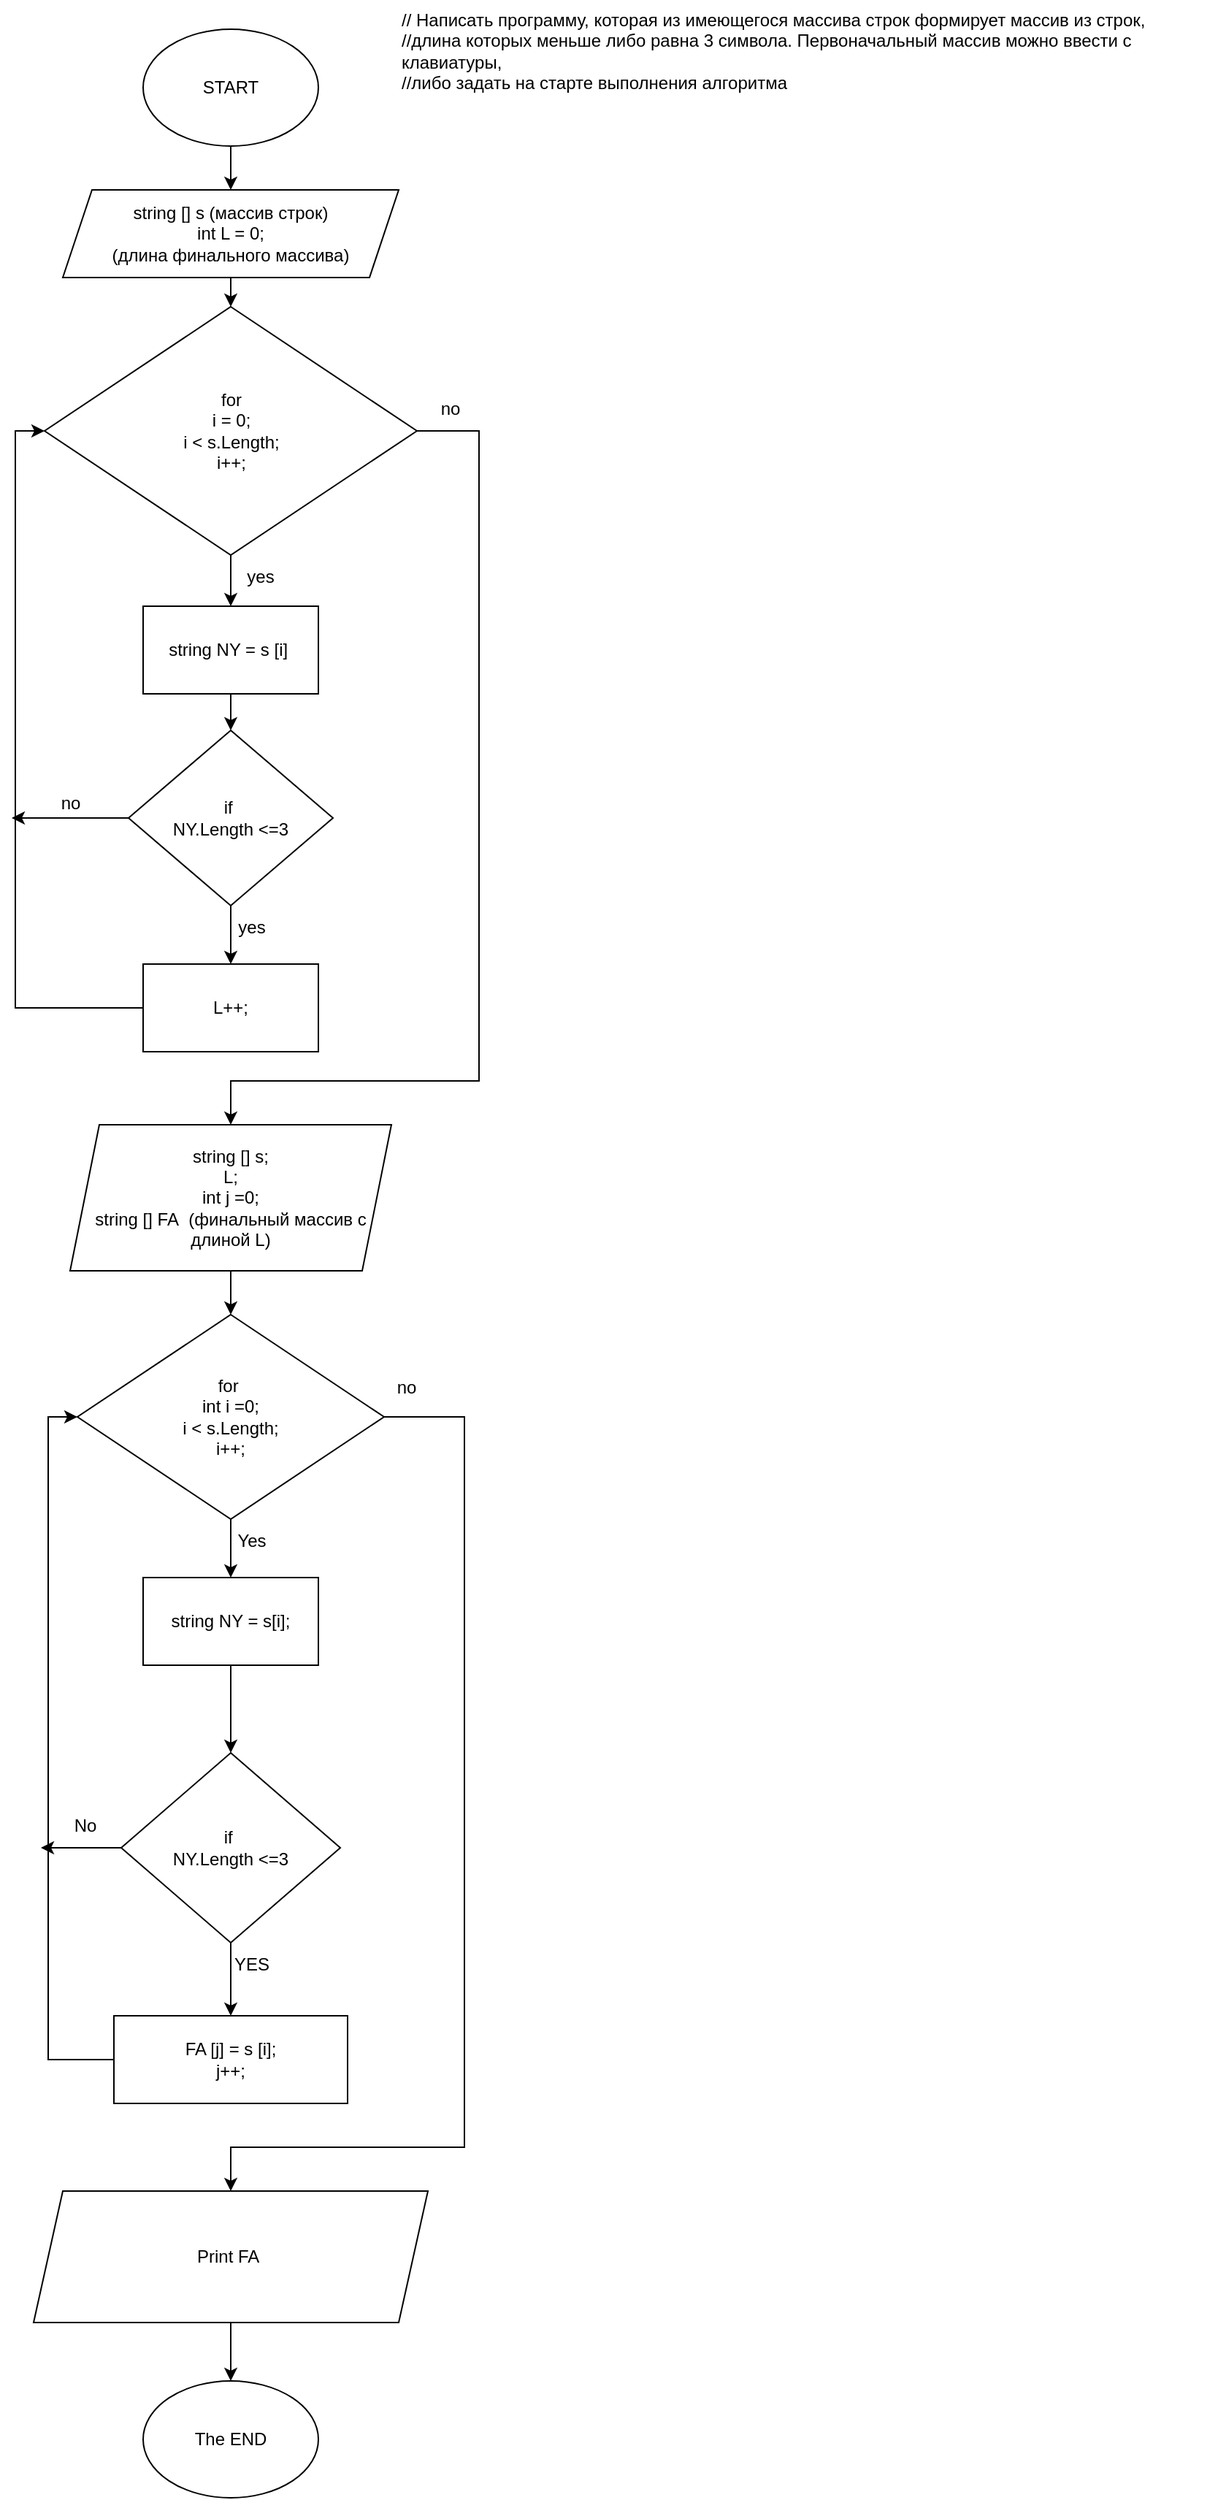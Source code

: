 <mxfile version="20.6.2" type="device"><diagram id="OXz3PmfY3ARJuCEar8pz" name="Страница 1"><mxGraphModel dx="1278" dy="715" grid="1" gridSize="10" guides="1" tooltips="1" connect="1" arrows="1" fold="1" page="1" pageScale="1" pageWidth="827" pageHeight="1169" math="0" shadow="0"><root><mxCell id="0"/><mxCell id="1" parent="0"/><mxCell id="_QelYt7cBuQ7Fxdu6fOG-18" style="edgeStyle=orthogonalEdgeStyle;rounded=0;orthogonalLoop=1;jettySize=auto;html=1;exitX=0.5;exitY=1;exitDx=0;exitDy=0;entryX=0.5;entryY=0;entryDx=0;entryDy=0;" edge="1" parent="1" source="_QelYt7cBuQ7Fxdu6fOG-1" target="_QelYt7cBuQ7Fxdu6fOG-2"><mxGeometry relative="1" as="geometry"/></mxCell><mxCell id="_QelYt7cBuQ7Fxdu6fOG-1" value="START" style="ellipse;whiteSpace=wrap;html=1;" vertex="1" parent="1"><mxGeometry x="320" y="20" width="120" height="80" as="geometry"/></mxCell><mxCell id="_QelYt7cBuQ7Fxdu6fOG-17" style="edgeStyle=orthogonalEdgeStyle;rounded=0;orthogonalLoop=1;jettySize=auto;html=1;exitX=0.5;exitY=1;exitDx=0;exitDy=0;entryX=0.5;entryY=0;entryDx=0;entryDy=0;" edge="1" parent="1" source="_QelYt7cBuQ7Fxdu6fOG-2" target="_QelYt7cBuQ7Fxdu6fOG-4"><mxGeometry relative="1" as="geometry"/></mxCell><mxCell id="_QelYt7cBuQ7Fxdu6fOG-2" value="string [] s (массив строк)&lt;br&gt;int L = 0;&lt;br&gt;(длина финального массива)&lt;br&gt;" style="shape=parallelogram;perimeter=parallelogramPerimeter;whiteSpace=wrap;html=1;fixedSize=1;" vertex="1" parent="1"><mxGeometry x="265" y="130" width="230" height="60" as="geometry"/></mxCell><mxCell id="_QelYt7cBuQ7Fxdu6fOG-3" value="// Написать программу, которая из имеющегося массива строк формирует массив из строк, &#13;&#10;//длина которых меньше либо равна 3 символа. Первоначальный массив можно ввести с клавиатуры, &#13;&#10;//либо задать на старте выполнения алгоритма" style="text;whiteSpace=wrap;html=1;" vertex="1" parent="1"><mxGeometry x="495" width="560" height="80" as="geometry"/></mxCell><mxCell id="_QelYt7cBuQ7Fxdu6fOG-9" style="edgeStyle=orthogonalEdgeStyle;rounded=0;orthogonalLoop=1;jettySize=auto;html=1;exitX=0.5;exitY=1;exitDx=0;exitDy=0;entryX=0.5;entryY=0;entryDx=0;entryDy=0;" edge="1" parent="1" source="_QelYt7cBuQ7Fxdu6fOG-4" target="_QelYt7cBuQ7Fxdu6fOG-6"><mxGeometry relative="1" as="geometry"/></mxCell><mxCell id="_QelYt7cBuQ7Fxdu6fOG-33" style="edgeStyle=orthogonalEdgeStyle;rounded=0;orthogonalLoop=1;jettySize=auto;html=1;exitX=1;exitY=0.5;exitDx=0;exitDy=0;entryX=0.5;entryY=0;entryDx=0;entryDy=0;" edge="1" parent="1" source="_QelYt7cBuQ7Fxdu6fOG-4" target="_QelYt7cBuQ7Fxdu6fOG-20"><mxGeometry relative="1" as="geometry"><mxPoint x="470" y="600" as="targetPoint"/><Array as="points"><mxPoint x="550" y="295"/><mxPoint x="550" y="740"/><mxPoint x="380" y="740"/></Array></mxGeometry></mxCell><mxCell id="_QelYt7cBuQ7Fxdu6fOG-4" value="for&lt;br&gt;i = 0;&lt;br&gt;i &amp;lt; s.Length;&lt;br&gt;i++;" style="rhombus;whiteSpace=wrap;html=1;" vertex="1" parent="1"><mxGeometry x="252.5" y="210" width="255" height="170" as="geometry"/></mxCell><mxCell id="_QelYt7cBuQ7Fxdu6fOG-11" style="edgeStyle=orthogonalEdgeStyle;rounded=0;orthogonalLoop=1;jettySize=auto;html=1;exitX=0.5;exitY=1;exitDx=0;exitDy=0;entryX=0.5;entryY=0;entryDx=0;entryDy=0;" edge="1" parent="1" source="_QelYt7cBuQ7Fxdu6fOG-5" target="_QelYt7cBuQ7Fxdu6fOG-7"><mxGeometry relative="1" as="geometry"/></mxCell><mxCell id="_QelYt7cBuQ7Fxdu6fOG-13" style="edgeStyle=orthogonalEdgeStyle;rounded=0;orthogonalLoop=1;jettySize=auto;html=1;exitX=0;exitY=0.5;exitDx=0;exitDy=0;" edge="1" parent="1" source="_QelYt7cBuQ7Fxdu6fOG-5"><mxGeometry relative="1" as="geometry"><mxPoint x="230" y="560" as="targetPoint"/></mxGeometry></mxCell><mxCell id="_QelYt7cBuQ7Fxdu6fOG-5" value="if&amp;nbsp;&lt;br&gt;NY.Length &amp;lt;=3" style="rhombus;whiteSpace=wrap;html=1;" vertex="1" parent="1"><mxGeometry x="310" y="500" width="140" height="120" as="geometry"/></mxCell><mxCell id="_QelYt7cBuQ7Fxdu6fOG-10" style="edgeStyle=orthogonalEdgeStyle;rounded=0;orthogonalLoop=1;jettySize=auto;html=1;exitX=0.5;exitY=1;exitDx=0;exitDy=0;entryX=0.5;entryY=0;entryDx=0;entryDy=0;" edge="1" parent="1" source="_QelYt7cBuQ7Fxdu6fOG-6" target="_QelYt7cBuQ7Fxdu6fOG-5"><mxGeometry relative="1" as="geometry"/></mxCell><mxCell id="_QelYt7cBuQ7Fxdu6fOG-6" value="string NY = s [i]&amp;nbsp;" style="rounded=0;whiteSpace=wrap;html=1;" vertex="1" parent="1"><mxGeometry x="320" y="415" width="120" height="60" as="geometry"/></mxCell><mxCell id="_QelYt7cBuQ7Fxdu6fOG-8" style="edgeStyle=orthogonalEdgeStyle;rounded=0;orthogonalLoop=1;jettySize=auto;html=1;exitX=0;exitY=0.5;exitDx=0;exitDy=0;entryX=0;entryY=0.5;entryDx=0;entryDy=0;" edge="1" parent="1" source="_QelYt7cBuQ7Fxdu6fOG-7" target="_QelYt7cBuQ7Fxdu6fOG-4"><mxGeometry relative="1" as="geometry"/></mxCell><mxCell id="_QelYt7cBuQ7Fxdu6fOG-7" value="L++;" style="rounded=0;whiteSpace=wrap;html=1;" vertex="1" parent="1"><mxGeometry x="320" y="660" width="120" height="60" as="geometry"/></mxCell><mxCell id="_QelYt7cBuQ7Fxdu6fOG-14" value="yes" style="text;html=1;align=center;verticalAlign=middle;resizable=0;points=[];autosize=1;strokeColor=none;fillColor=none;" vertex="1" parent="1"><mxGeometry x="380" y="380" width="40" height="30" as="geometry"/></mxCell><mxCell id="_QelYt7cBuQ7Fxdu6fOG-15" value="yes" style="text;html=1;align=center;verticalAlign=middle;resizable=0;points=[];autosize=1;strokeColor=none;fillColor=none;" vertex="1" parent="1"><mxGeometry x="374" y="620" width="40" height="30" as="geometry"/></mxCell><mxCell id="_QelYt7cBuQ7Fxdu6fOG-16" value="no" style="text;html=1;align=center;verticalAlign=middle;resizable=0;points=[];autosize=1;strokeColor=none;fillColor=none;" vertex="1" parent="1"><mxGeometry x="250" y="535" width="40" height="30" as="geometry"/></mxCell><mxCell id="_QelYt7cBuQ7Fxdu6fOG-24" style="edgeStyle=orthogonalEdgeStyle;rounded=0;orthogonalLoop=1;jettySize=auto;html=1;exitX=0.5;exitY=1;exitDx=0;exitDy=0;entryX=0.5;entryY=0;entryDx=0;entryDy=0;" edge="1" parent="1" source="_QelYt7cBuQ7Fxdu6fOG-19" target="_QelYt7cBuQ7Fxdu6fOG-21"><mxGeometry relative="1" as="geometry"/></mxCell><mxCell id="_QelYt7cBuQ7Fxdu6fOG-38" style="edgeStyle=orthogonalEdgeStyle;rounded=0;orthogonalLoop=1;jettySize=auto;html=1;exitX=1;exitY=0.5;exitDx=0;exitDy=0;entryX=0.5;entryY=0;entryDx=0;entryDy=0;" edge="1" parent="1" source="_QelYt7cBuQ7Fxdu6fOG-19" target="_QelYt7cBuQ7Fxdu6fOG-36"><mxGeometry relative="1" as="geometry"><Array as="points"><mxPoint x="540" y="970"/><mxPoint x="540" y="1470"/><mxPoint x="380" y="1470"/></Array></mxGeometry></mxCell><mxCell id="_QelYt7cBuQ7Fxdu6fOG-19" value="for&amp;nbsp;&lt;br&gt;int i =0;&lt;br&gt;i &amp;lt; s.Length;&lt;br&gt;i++;" style="rhombus;whiteSpace=wrap;html=1;" vertex="1" parent="1"><mxGeometry x="275" y="900" width="210" height="140" as="geometry"/></mxCell><mxCell id="_QelYt7cBuQ7Fxdu6fOG-35" style="edgeStyle=orthogonalEdgeStyle;rounded=0;orthogonalLoop=1;jettySize=auto;html=1;exitX=0.5;exitY=1;exitDx=0;exitDy=0;entryX=0.5;entryY=0;entryDx=0;entryDy=0;" edge="1" parent="1" source="_QelYt7cBuQ7Fxdu6fOG-20" target="_QelYt7cBuQ7Fxdu6fOG-19"><mxGeometry relative="1" as="geometry"/></mxCell><mxCell id="_QelYt7cBuQ7Fxdu6fOG-20" value="string [] s;&lt;br&gt;L;&lt;br&gt;int j =0;&lt;br&gt;string [] FA&amp;nbsp; (финальный массив с длиной L)" style="shape=parallelogram;perimeter=parallelogramPerimeter;whiteSpace=wrap;html=1;fixedSize=1;" vertex="1" parent="1"><mxGeometry x="270" y="770" width="220" height="100" as="geometry"/></mxCell><mxCell id="_QelYt7cBuQ7Fxdu6fOG-25" style="edgeStyle=orthogonalEdgeStyle;rounded=0;orthogonalLoop=1;jettySize=auto;html=1;exitX=0.5;exitY=1;exitDx=0;exitDy=0;entryX=0.5;entryY=0;entryDx=0;entryDy=0;" edge="1" parent="1" source="_QelYt7cBuQ7Fxdu6fOG-21" target="_QelYt7cBuQ7Fxdu6fOG-22"><mxGeometry relative="1" as="geometry"/></mxCell><mxCell id="_QelYt7cBuQ7Fxdu6fOG-21" value="string NY = s[i];" style="rounded=0;whiteSpace=wrap;html=1;" vertex="1" parent="1"><mxGeometry x="320" y="1080" width="120" height="60" as="geometry"/></mxCell><mxCell id="_QelYt7cBuQ7Fxdu6fOG-26" style="edgeStyle=orthogonalEdgeStyle;rounded=0;orthogonalLoop=1;jettySize=auto;html=1;exitX=0.5;exitY=1;exitDx=0;exitDy=0;entryX=0.5;entryY=0;entryDx=0;entryDy=0;" edge="1" parent="1" source="_QelYt7cBuQ7Fxdu6fOG-22" target="_QelYt7cBuQ7Fxdu6fOG-23"><mxGeometry relative="1" as="geometry"/></mxCell><mxCell id="_QelYt7cBuQ7Fxdu6fOG-29" style="edgeStyle=orthogonalEdgeStyle;rounded=0;orthogonalLoop=1;jettySize=auto;html=1;exitX=0;exitY=0.5;exitDx=0;exitDy=0;" edge="1" parent="1" source="_QelYt7cBuQ7Fxdu6fOG-22"><mxGeometry relative="1" as="geometry"><mxPoint x="250" y="1265" as="targetPoint"/></mxGeometry></mxCell><mxCell id="_QelYt7cBuQ7Fxdu6fOG-22" value="if&amp;nbsp;&lt;br&gt;NY.Length &amp;lt;=3" style="rhombus;whiteSpace=wrap;html=1;" vertex="1" parent="1"><mxGeometry x="305" y="1200" width="150" height="130" as="geometry"/></mxCell><mxCell id="_QelYt7cBuQ7Fxdu6fOG-27" style="edgeStyle=orthogonalEdgeStyle;rounded=0;orthogonalLoop=1;jettySize=auto;html=1;exitX=0;exitY=0.5;exitDx=0;exitDy=0;entryX=0;entryY=0.5;entryDx=0;entryDy=0;" edge="1" parent="1" source="_QelYt7cBuQ7Fxdu6fOG-23" target="_QelYt7cBuQ7Fxdu6fOG-19"><mxGeometry relative="1" as="geometry"/></mxCell><mxCell id="_QelYt7cBuQ7Fxdu6fOG-23" value="FA [j] = s [i];&lt;br&gt;j++;" style="rounded=0;whiteSpace=wrap;html=1;" vertex="1" parent="1"><mxGeometry x="300" y="1380" width="160" height="60" as="geometry"/></mxCell><mxCell id="_QelYt7cBuQ7Fxdu6fOG-30" value="No" style="text;html=1;align=center;verticalAlign=middle;resizable=0;points=[];autosize=1;strokeColor=none;fillColor=none;" vertex="1" parent="1"><mxGeometry x="260" y="1235" width="40" height="30" as="geometry"/></mxCell><mxCell id="_QelYt7cBuQ7Fxdu6fOG-31" value="YES" style="text;html=1;align=center;verticalAlign=middle;resizable=0;points=[];autosize=1;strokeColor=none;fillColor=none;" vertex="1" parent="1"><mxGeometry x="369" y="1330" width="50" height="30" as="geometry"/></mxCell><mxCell id="_QelYt7cBuQ7Fxdu6fOG-32" value="Yes" style="text;html=1;align=center;verticalAlign=middle;resizable=0;points=[];autosize=1;strokeColor=none;fillColor=none;" vertex="1" parent="1"><mxGeometry x="374" y="1040" width="40" height="30" as="geometry"/></mxCell><mxCell id="_QelYt7cBuQ7Fxdu6fOG-34" value="no" style="text;html=1;align=center;verticalAlign=middle;resizable=0;points=[];autosize=1;strokeColor=none;fillColor=none;" vertex="1" parent="1"><mxGeometry x="510" y="265" width="40" height="30" as="geometry"/></mxCell><mxCell id="_QelYt7cBuQ7Fxdu6fOG-40" style="edgeStyle=orthogonalEdgeStyle;rounded=0;orthogonalLoop=1;jettySize=auto;html=1;exitX=0.5;exitY=1;exitDx=0;exitDy=0;entryX=0.5;entryY=0;entryDx=0;entryDy=0;" edge="1" parent="1" source="_QelYt7cBuQ7Fxdu6fOG-36" target="_QelYt7cBuQ7Fxdu6fOG-37"><mxGeometry relative="1" as="geometry"/></mxCell><mxCell id="_QelYt7cBuQ7Fxdu6fOG-36" value="Print FA&amp;nbsp;" style="shape=parallelogram;perimeter=parallelogramPerimeter;whiteSpace=wrap;html=1;fixedSize=1;" vertex="1" parent="1"><mxGeometry x="245" y="1500" width="270" height="90" as="geometry"/></mxCell><mxCell id="_QelYt7cBuQ7Fxdu6fOG-37" value="The END" style="ellipse;whiteSpace=wrap;html=1;" vertex="1" parent="1"><mxGeometry x="320" y="1630" width="120" height="80" as="geometry"/></mxCell><mxCell id="_QelYt7cBuQ7Fxdu6fOG-39" value="no" style="text;html=1;align=center;verticalAlign=middle;resizable=0;points=[];autosize=1;strokeColor=none;fillColor=none;" vertex="1" parent="1"><mxGeometry x="480" y="935" width="40" height="30" as="geometry"/></mxCell></root></mxGraphModel></diagram></mxfile>